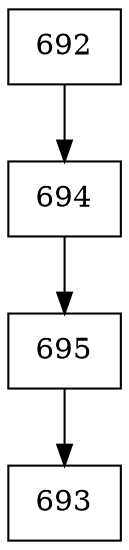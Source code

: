 digraph G {
  node [shape=record];
  node0 [label="{692}"];
  node0 -> node1;
  node1 [label="{694}"];
  node1 -> node2;
  node2 [label="{695}"];
  node2 -> node3;
  node3 [label="{693}"];
}
